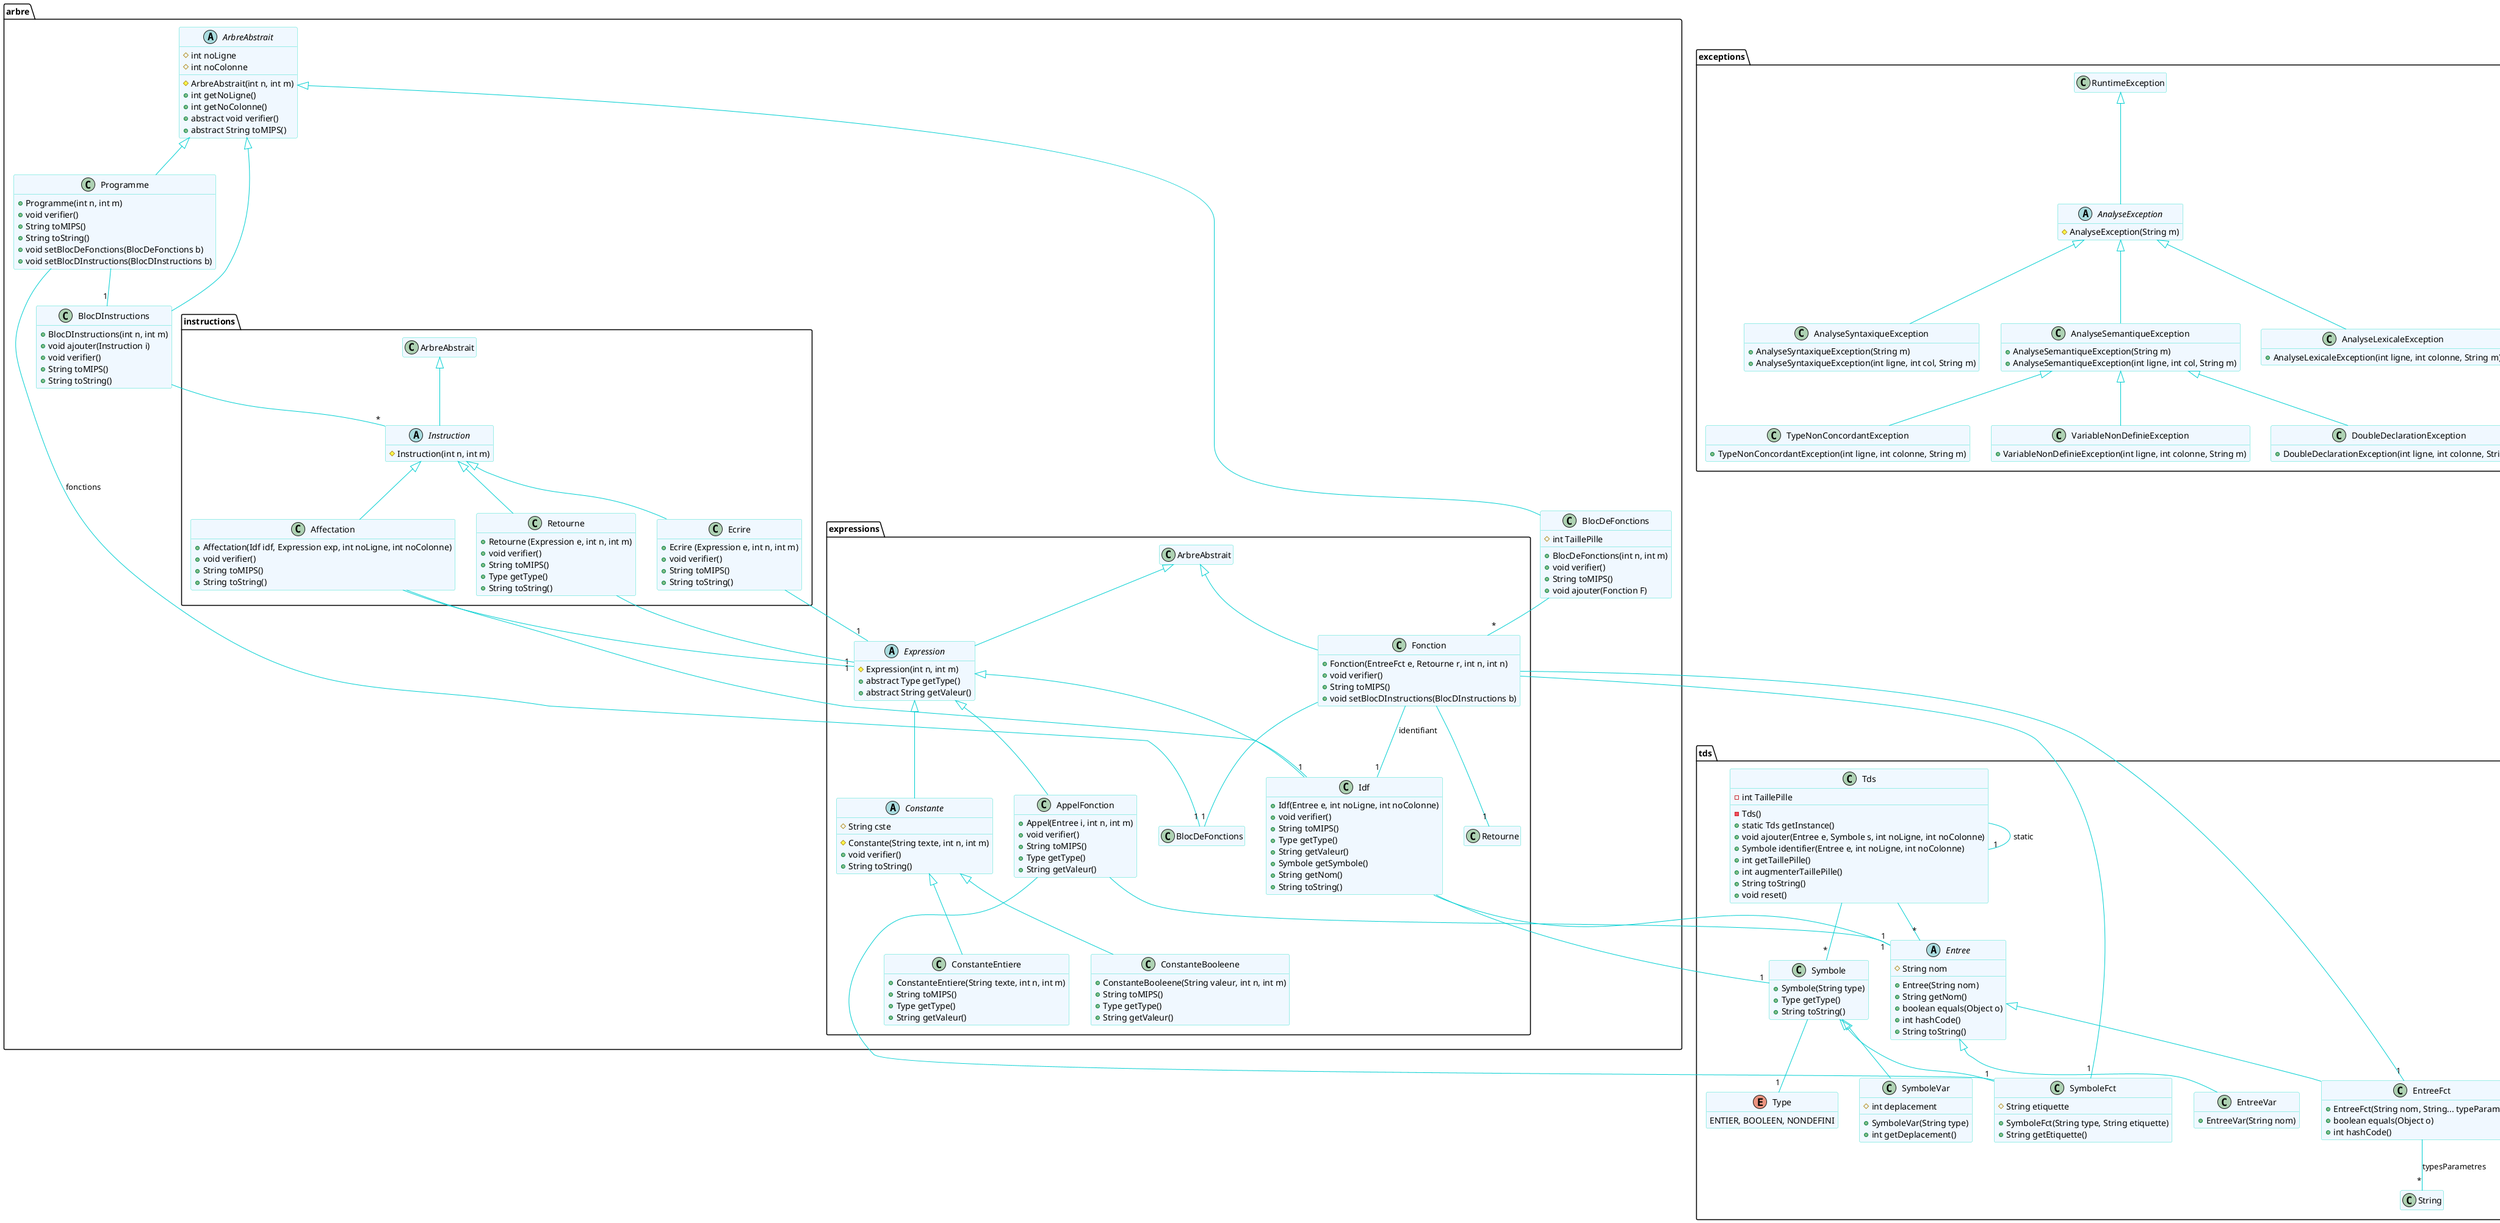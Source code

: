@startuml
skinparam class {
BackgroundColor AliceBlue
ArrowColor DarkTurquoise
BorderColor Turquoise
}

skinparam stereotypeCBackgroundColor DarkTurquoise
skinparam stereotypeIBackgroundColor Magenta
skinparam stereotypeABackgroundColor Yellow

hide stereotype
hide empty member

package tds {
	class Symbole {
		+ Symbole(String type)
		+ Type getType()
		+ String toString()
	}
	Symbole --"1" Type

	class SymboleVar extends Symbole {
		# int deplacement
		+ SymboleVar(String type)
		+ int getDeplacement()
	}

	class SymboleFct extends Symbole {
		# String etiquette
		+ SymboleFct(String type, String etiquette)
		+ String getEtiquette()
	}

	abstract class Entree {
		# String nom
		+ Entree(String nom)
		+ String getNom()
		+ boolean equals(Object o)
		+ int hashCode()
		+ String toString()
	}

	class EntreeVar extends Entree {
		+ EntreeVar(String nom)
	}

	class EntreeFct extends Entree {
		+ EntreeFct(String nom, String... typeParametre)
		+ boolean equals(Object o)
		+ int hashCode()
	}
	EntreeFct --"*" String : typesParametres

	class Tds {
		- int TaillePille
		- Tds()
		+ static Tds getInstance()
		+ void ajouter(Entree e, Symbole s, int noLigne, int noColonne)
		+ Symbole identifier(Entree e, int noLigne, int noColonne)
		+ int getTaillePille()
		+ int augmenterTaillePille()
		+ String toString()
		+ void reset()
	}
	Tds --"1" Tds : static
	Tds --"*" Symbole
	Tds --"*" Entree

	enum Type {
		ENTIER, BOOLEEN, NONDEFINI
	}

}

package arbre {

	package expressions {

		abstract class Constante extends Expression {
			# String cste
			# Constante(String texte, int n, int m)
			+ void verifier()
			+ String toString()
		}

		class ConstanteEntiere extends Constante {
			+ ConstanteEntiere(String texte, int n, int m)
			+ String toMIPS()
			+ Type getType()
			+ String getValeur()
		}

		class ConstanteBooleene extends Constante {
			+ ConstanteBooleene(String valeur, int n, int m)
			+ String toMIPS()
			+ Type getType()
			+ String getValeur()
		}

		abstract class Expression extends ArbreAbstrait{
			# Expression(int n, int m)
			+ abstract Type getType()
			+ abstract String getValeur()
		}

		class Idf extends Expression {
			+ Idf(Entree e, int noLigne, int noColonne)
			+ void verifier()
			+ String toMIPS()
			+ Type getType()
			+ String getValeur()
			+ Symbole getSymbole()
			+ String getNom()
			+ String toString()
		}
		Idf --"1" Symbole
		Idf --"1" Entree

		class Fonction extends ArbreAbstrait {
			+ Fonction(EntreeFct e, Retourne r, int n, int n)
			+ void verifier()
			+ String toMIPS()
			+ void setBlocDInstructions(BlocDInstructions b)
		}

		Fonction --"1" EntreeFct
		Fonction --"1" SymboleFct
		Fonction --"1" Retourne
		Fonction --"1" BlocDeFonctions

		class AppelFonction extends Expression {
			+ Appel(Entree i, int n, int m)
			+ void verifier()
			+ String toMIPS()
			+ Type getType()
			+ String getValeur()
		}

		AppelFonction --"1" Entree
		AppelFonction --"1" SymboleFct

		Fonction --"1" Idf : identifiant
	}
	package instructions {

		class Affectation extends Instruction {
			+ Affectation(Idf idf, Expression exp, int noLigne, int noColonne)
			+ void verifier()
			+ String toMIPS()
			+ String toString()
		}

		Affectation --"1" Idf
		Affectation --"1" Expression

		class Ecrire extends Instruction{
			+ Ecrire (Expression e, int n, int m)
			+ void verifier()
			+ String toMIPS()
			+ String toString()
		}
		Ecrire --"1" Expression

		abstract class Instruction extends ArbreAbstrait{
  	 		# Instruction(int n, int m)
		}

		class Retourne extends Instruction{
			+ Retourne (Expression e, int n, int m)
			+ void verifier()
			+ String toMIPS()
			+ Type getType()
			+ String toString()
		}

		Retourne --"1" Expression
	}

	abstract class ArbreAbstrait {
   		# int noLigne
   		# int noColonne
   		# ArbreAbstrait(int n, int m)
	 	+ int getNoLigne()
	 	+ int getNoColonne()
   		+ abstract void verifier()
   		+ abstract String toMIPS()
	}

	class BlocDInstructions extends ArbreAbstrait {
		+ BlocDInstructions(int n, int m)
		+ void ajouter(Instruction i)
		+ void verifier()
		+ String toMIPS()
		+ String toString()
	}
	BlocDInstructions --"*" Instruction

	class Programme extends ArbreAbstrait {
		+ Programme(int n, int m)
		+ void verifier()
		+ String toMIPS()
		+ String toString()
		+ void setBlocDeFonctions(BlocDeFonctions b)
		+ void setBlocDInstructions(BlocDInstructions b)
	}

	Programme --"1" BlocDeFonctions : fonctions
	Programme --"1" BlocDInstructions

	class BlocDeFonctions extends ArbreAbstrait {
		# int TaillePille
		+ BlocDeFonctions(int n, int m)
		+ void verifier()		
		+ String toMIPS()
		+ void ajouter(Fonction F)
	}

	BlocDeFonctions --"*" Fonction

}

package exceptions {
	abstract class AnalyseException extends RuntimeException {
		# AnalyseException(String m)
	}

	class AnalyseLexicaleException extends AnalyseException {
		+ AnalyseLexicaleException(int ligne, int colonne, String m)
	}

	class AnalyseSyntaxiqueException extends AnalyseException {
		+ AnalyseSyntaxiqueException(String m)
		+ AnalyseSyntaxiqueException(int ligne, int col, String m)
	}

	class AnalyseSemantiqueException extends AnalyseException{
		+ AnalyseSemantiqueException(String m)
		+ AnalyseSemantiqueException(int ligne, int col, String m)
	}

	class DoubleDeclarationException extends AnalyseSemantiqueException {
		+ DoubleDeclarationException(int ligne, int colonne, String m)
	}

	class TypeNonConcordantException extends AnalyseSemantiqueException {
		+ TypeNonConcordantException(int ligne, int colonne, String m)
	}

	class VariableNonDefinieException extends AnalyseSemantiqueException {
		+ VariableNonDefinieException(int ligne, int colonne, String m)
	}

}
@enduml